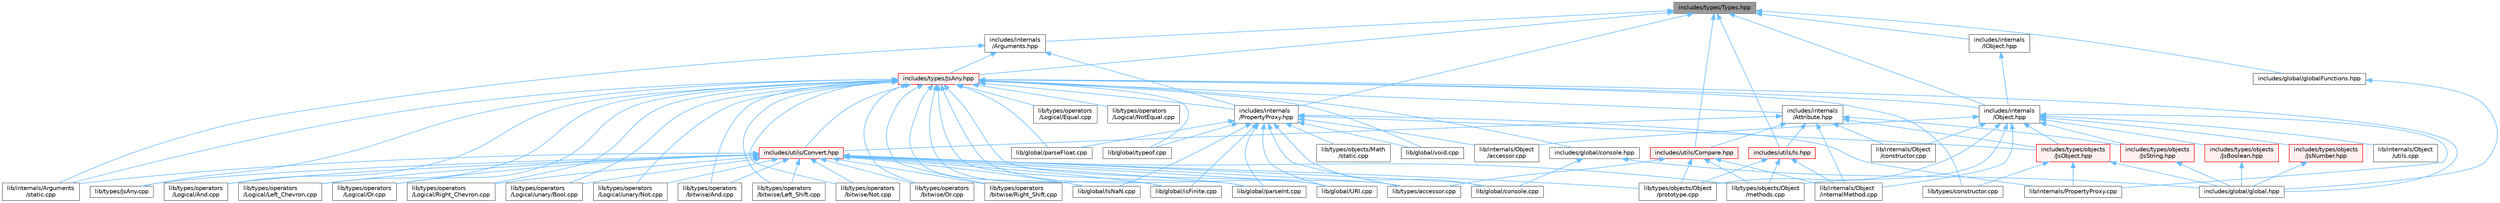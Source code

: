 digraph "includes/types/Types.hpp"
{
 // LATEX_PDF_SIZE
  bgcolor="transparent";
  edge [fontname=Helvetica,fontsize=10,labelfontname=Helvetica,labelfontsize=10];
  node [fontname=Helvetica,fontsize=10,shape=box,height=0.2,width=0.4];
  Node1 [id="Node000001",label="includes/types/Types.hpp",height=0.2,width=0.4,color="gray40", fillcolor="grey60", style="filled", fontcolor="black",tooltip=" "];
  Node1 -> Node2 [id="edge1_Node000001_Node000002",dir="back",color="steelblue1",style="solid",tooltip=" "];
  Node2 [id="Node000002",label="includes/global/globalFunctions.hpp",height=0.2,width=0.4,color="grey40", fillcolor="white", style="filled",URL="$globalFunctions_8hpp.html",tooltip=" "];
  Node2 -> Node3 [id="edge2_Node000002_Node000003",dir="back",color="steelblue1",style="solid",tooltip=" "];
  Node3 [id="Node000003",label="includes/global/global.hpp",height=0.2,width=0.4,color="grey40", fillcolor="white", style="filled",URL="$global_8hpp.html",tooltip=" "];
  Node1 -> Node4 [id="edge3_Node000001_Node000004",dir="back",color="steelblue1",style="solid",tooltip=" "];
  Node4 [id="Node000004",label="includes/internals\l/Arguments.hpp",height=0.2,width=0.4,color="grey40", fillcolor="white", style="filled",URL="$Arguments_8hpp.html",tooltip=" "];
  Node4 -> Node5 [id="edge4_Node000004_Node000005",dir="back",color="steelblue1",style="solid",tooltip=" "];
  Node5 [id="Node000005",label="includes/internals\l/PropertyProxy.hpp",height=0.2,width=0.4,color="grey40", fillcolor="white", style="filled",URL="$PropertyProxy_8hpp.html",tooltip=" "];
  Node5 -> Node6 [id="edge5_Node000005_Node000006",dir="back",color="steelblue1",style="solid",tooltip=" "];
  Node6 [id="Node000006",label="includes/types/objects\l/JsObject.hpp",height=0.2,width=0.4,color="red", fillcolor="#FFF0F0", style="filled",URL="$JsObject_8hpp.html",tooltip=" "];
  Node6 -> Node3 [id="edge6_Node000006_Node000003",dir="back",color="steelblue1",style="solid",tooltip=" "];
  Node6 -> Node23 [id="edge7_Node000006_Node000023",dir="back",color="steelblue1",style="solid",tooltip=" "];
  Node23 [id="Node000023",label="lib/internals/PropertyProxy.cpp",height=0.2,width=0.4,color="grey40", fillcolor="white", style="filled",URL="$PropertyProxy_8cpp.html",tooltip=" "];
  Node6 -> Node24 [id="edge8_Node000006_Node000024",dir="back",color="steelblue1",style="solid",tooltip=" "];
  Node24 [id="Node000024",label="lib/types/constructor.cpp",height=0.2,width=0.4,color="grey40", fillcolor="white", style="filled",URL="$types_2constructor_8cpp.html",tooltip=" "];
  Node5 -> Node30 [id="edge9_Node000005_Node000030",dir="back",color="steelblue1",style="solid",tooltip=" "];
  Node30 [id="Node000030",label="lib/global/IsNaN.cpp",height=0.2,width=0.4,color="grey40", fillcolor="white", style="filled",URL="$IsNaN_8cpp.html",tooltip=" "];
  Node5 -> Node31 [id="edge10_Node000005_Node000031",dir="back",color="steelblue1",style="solid",tooltip=" "];
  Node31 [id="Node000031",label="lib/global/URI.cpp",height=0.2,width=0.4,color="grey40", fillcolor="white", style="filled",URL="$URI_8cpp.html",tooltip=" "];
  Node5 -> Node32 [id="edge11_Node000005_Node000032",dir="back",color="steelblue1",style="solid",tooltip=" "];
  Node32 [id="Node000032",label="lib/global/console.cpp",height=0.2,width=0.4,color="grey40", fillcolor="white", style="filled",URL="$console_8cpp.html",tooltip=" "];
  Node5 -> Node33 [id="edge12_Node000005_Node000033",dir="back",color="steelblue1",style="solid",tooltip=" "];
  Node33 [id="Node000033",label="lib/global/isFinite.cpp",height=0.2,width=0.4,color="grey40", fillcolor="white", style="filled",URL="$isFinite_8cpp.html",tooltip=" "];
  Node5 -> Node34 [id="edge13_Node000005_Node000034",dir="back",color="steelblue1",style="solid",tooltip=" "];
  Node34 [id="Node000034",label="lib/global/parseFloat.cpp",height=0.2,width=0.4,color="grey40", fillcolor="white", style="filled",URL="$parseFloat_8cpp.html",tooltip=" "];
  Node5 -> Node35 [id="edge14_Node000005_Node000035",dir="back",color="steelblue1",style="solid",tooltip=" "];
  Node35 [id="Node000035",label="lib/global/parseInt.cpp",height=0.2,width=0.4,color="grey40", fillcolor="white", style="filled",URL="$parseInt_8cpp.html",tooltip=" "];
  Node5 -> Node36 [id="edge15_Node000005_Node000036",dir="back",color="steelblue1",style="solid",tooltip=" "];
  Node36 [id="Node000036",label="lib/global/typeof.cpp",height=0.2,width=0.4,color="grey40", fillcolor="white", style="filled",URL="$typeof_8cpp.html",tooltip=" "];
  Node5 -> Node37 [id="edge16_Node000005_Node000037",dir="back",color="steelblue1",style="solid",tooltip=" "];
  Node37 [id="Node000037",label="lib/global/void.cpp",height=0.2,width=0.4,color="grey40", fillcolor="white", style="filled",URL="$void_8cpp.html",tooltip=" "];
  Node5 -> Node38 [id="edge17_Node000005_Node000038",dir="back",color="steelblue1",style="solid",tooltip=" "];
  Node38 [id="Node000038",label="lib/internals/Object\l/accessor.cpp",height=0.2,width=0.4,color="grey40", fillcolor="white", style="filled",URL="$internals_2Object_2accessor_8cpp.html",tooltip=" "];
  Node5 -> Node23 [id="edge18_Node000005_Node000023",dir="back",color="steelblue1",style="solid",tooltip=" "];
  Node5 -> Node11 [id="edge19_Node000005_Node000011",dir="back",color="steelblue1",style="solid",tooltip=" "];
  Node11 [id="Node000011",label="lib/types/accessor.cpp",height=0.2,width=0.4,color="grey40", fillcolor="white", style="filled",URL="$types_2accessor_8cpp.html",tooltip=" "];
  Node5 -> Node39 [id="edge20_Node000005_Node000039",dir="back",color="steelblue1",style="solid",tooltip=" "];
  Node39 [id="Node000039",label="lib/types/objects/Math\l/static.cpp",height=0.2,width=0.4,color="grey40", fillcolor="white", style="filled",URL="$types_2objects_2Math_2static_8cpp.html",tooltip=" "];
  Node4 -> Node40 [id="edge21_Node000004_Node000040",dir="back",color="steelblue1",style="solid",tooltip=" "];
  Node40 [id="Node000040",label="includes/types/JsAny.hpp",height=0.2,width=0.4,color="red", fillcolor="#FFF0F0", style="filled",URL="$JsAny_8hpp.html",tooltip=" "];
  Node40 -> Node41 [id="edge22_Node000040_Node000041",dir="back",color="steelblue1",style="solid",tooltip=" "];
  Node41 [id="Node000041",label="includes/global/console.hpp",height=0.2,width=0.4,color="grey40", fillcolor="white", style="filled",URL="$console_8hpp.html",tooltip=" "];
  Node41 -> Node3 [id="edge23_Node000041_Node000003",dir="back",color="steelblue1",style="solid",tooltip=" "];
  Node41 -> Node32 [id="edge24_Node000041_Node000032",dir="back",color="steelblue1",style="solid",tooltip=" "];
  Node40 -> Node3 [id="edge25_Node000040_Node000003",dir="back",color="steelblue1",style="solid",tooltip=" "];
  Node40 -> Node42 [id="edge26_Node000040_Node000042",dir="back",color="steelblue1",style="solid",tooltip=" "];
  Node42 [id="Node000042",label="includes/internals\l/Attribute.hpp",height=0.2,width=0.4,color="grey40", fillcolor="white", style="filled",URL="$Attribute_8hpp.html",tooltip=" "];
  Node42 -> Node6 [id="edge27_Node000042_Node000006",dir="back",color="steelblue1",style="solid",tooltip=" "];
  Node42 -> Node43 [id="edge28_Node000042_Node000043",dir="back",color="steelblue1",style="solid",tooltip=" "];
  Node43 [id="Node000043",label="includes/types/objects\l/JsString.hpp",height=0.2,width=0.4,color="red", fillcolor="#FFF0F0", style="filled",URL="$JsString_8hpp.html",tooltip=" "];
  Node43 -> Node3 [id="edge29_Node000043_Node000003",dir="back",color="steelblue1",style="solid",tooltip=" "];
  Node42 -> Node46 [id="edge30_Node000042_Node000046",dir="back",color="steelblue1",style="solid",tooltip=" "];
  Node46 [id="Node000046",label="includes/utils/Compare.hpp",height=0.2,width=0.4,color="red", fillcolor="#FFF0F0", style="filled",URL="$Compare_8hpp.html",tooltip=" "];
  Node46 -> Node47 [id="edge31_Node000046_Node000047",dir="back",color="steelblue1",style="solid",tooltip=" "];
  Node47 [id="Node000047",label="lib/internals/Object\l/internalMethod.cpp",height=0.2,width=0.4,color="grey40", fillcolor="white", style="filled",URL="$internalMethod_8cpp.html",tooltip=" "];
  Node46 -> Node11 [id="edge32_Node000046_Node000011",dir="back",color="steelblue1",style="solid",tooltip=" "];
  Node46 -> Node18 [id="edge33_Node000046_Node000018",dir="back",color="steelblue1",style="solid",tooltip=" "];
  Node18 [id="Node000018",label="lib/types/objects/Object\l/methods.cpp",height=0.2,width=0.4,color="grey40", fillcolor="white", style="filled",URL="$Object_2methods_8cpp.html",tooltip=" "];
  Node46 -> Node19 [id="edge34_Node000046_Node000019",dir="back",color="steelblue1",style="solid",tooltip=" "];
  Node19 [id="Node000019",label="lib/types/objects/Object\l/prototype.cpp",height=0.2,width=0.4,color="grey40", fillcolor="white", style="filled",URL="$Object_2prototype_8cpp.html",tooltip=" "];
  Node42 -> Node49 [id="edge35_Node000042_Node000049",dir="back",color="steelblue1",style="solid",tooltip=" "];
  Node49 [id="Node000049",label="includes/utils/Convert.hpp",height=0.2,width=0.4,color="red", fillcolor="#FFF0F0", style="filled",URL="$Convert_8hpp.html",tooltip=" "];
  Node49 -> Node30 [id="edge36_Node000049_Node000030",dir="back",color="steelblue1",style="solid",tooltip=" "];
  Node49 -> Node31 [id="edge37_Node000049_Node000031",dir="back",color="steelblue1",style="solid",tooltip=" "];
  Node49 -> Node32 [id="edge38_Node000049_Node000032",dir="back",color="steelblue1",style="solid",tooltip=" "];
  Node49 -> Node33 [id="edge39_Node000049_Node000033",dir="back",color="steelblue1",style="solid",tooltip=" "];
  Node49 -> Node35 [id="edge40_Node000049_Node000035",dir="back",color="steelblue1",style="solid",tooltip=" "];
  Node49 -> Node10 [id="edge41_Node000049_Node000010",dir="back",color="steelblue1",style="solid",tooltip=" "];
  Node10 [id="Node000010",label="lib/internals/Arguments\l/static.cpp",height=0.2,width=0.4,color="grey40", fillcolor="white", style="filled",URL="$internals_2Arguments_2static_8cpp.html",tooltip=" "];
  Node49 -> Node51 [id="edge42_Node000049_Node000051",dir="back",color="steelblue1",style="solid",tooltip=" "];
  Node51 [id="Node000051",label="lib/types/JsAny.cpp",height=0.2,width=0.4,color="grey40", fillcolor="white", style="filled",URL="$JsAny_8cpp.html",tooltip=" "];
  Node49 -> Node11 [id="edge43_Node000049_Node000011",dir="back",color="steelblue1",style="solid",tooltip=" "];
  Node49 -> Node18 [id="edge44_Node000049_Node000018",dir="back",color="steelblue1",style="solid",tooltip=" "];
  Node49 -> Node19 [id="edge45_Node000049_Node000019",dir="back",color="steelblue1",style="solid",tooltip=" "];
  Node49 -> Node54 [id="edge46_Node000049_Node000054",dir="back",color="steelblue1",style="solid",tooltip=" "];
  Node54 [id="Node000054",label="lib/types/operators\l/Logical/And.cpp",height=0.2,width=0.4,color="grey40", fillcolor="white", style="filled",URL="$Logical_2And_8cpp.html",tooltip=" "];
  Node49 -> Node55 [id="edge47_Node000049_Node000055",dir="back",color="steelblue1",style="solid",tooltip=" "];
  Node55 [id="Node000055",label="lib/types/operators\l/Logical/Left_Chevron.cpp",height=0.2,width=0.4,color="grey40", fillcolor="white", style="filled",URL="$Logical_2Left__Chevron_8cpp.html",tooltip=" "];
  Node49 -> Node56 [id="edge48_Node000049_Node000056",dir="back",color="steelblue1",style="solid",tooltip=" "];
  Node56 [id="Node000056",label="lib/types/operators\l/Logical/Or.cpp",height=0.2,width=0.4,color="grey40", fillcolor="white", style="filled",URL="$Logical_2Or_8cpp.html",tooltip=" "];
  Node49 -> Node57 [id="edge49_Node000049_Node000057",dir="back",color="steelblue1",style="solid",tooltip=" "];
  Node57 [id="Node000057",label="lib/types/operators\l/Logical/Right_Chevron.cpp",height=0.2,width=0.4,color="grey40", fillcolor="white", style="filled",URL="$Logical_2Right__Chevron_8cpp.html",tooltip=" "];
  Node49 -> Node58 [id="edge50_Node000049_Node000058",dir="back",color="steelblue1",style="solid",tooltip=" "];
  Node58 [id="Node000058",label="lib/types/operators\l/Logical/unary/Bool.cpp",height=0.2,width=0.4,color="grey40", fillcolor="white", style="filled",URL="$Bool_8cpp.html",tooltip=" "];
  Node49 -> Node59 [id="edge51_Node000049_Node000059",dir="back",color="steelblue1",style="solid",tooltip=" "];
  Node59 [id="Node000059",label="lib/types/operators\l/Logical/unary/Not.cpp",height=0.2,width=0.4,color="grey40", fillcolor="white", style="filled",URL="$Logical_2unary_2Not_8cpp.html",tooltip=" "];
  Node49 -> Node60 [id="edge52_Node000049_Node000060",dir="back",color="steelblue1",style="solid",tooltip=" "];
  Node60 [id="Node000060",label="lib/types/operators\l/bitwise/And.cpp",height=0.2,width=0.4,color="grey40", fillcolor="white", style="filled",URL="$bitwise_2And_8cpp.html",tooltip=" "];
  Node49 -> Node61 [id="edge53_Node000049_Node000061",dir="back",color="steelblue1",style="solid",tooltip=" "];
  Node61 [id="Node000061",label="lib/types/operators\l/bitwise/Left_Shift.cpp",height=0.2,width=0.4,color="grey40", fillcolor="white", style="filled",URL="$Left__Shift_8cpp.html",tooltip=" "];
  Node49 -> Node62 [id="edge54_Node000049_Node000062",dir="back",color="steelblue1",style="solid",tooltip=" "];
  Node62 [id="Node000062",label="lib/types/operators\l/bitwise/Not.cpp",height=0.2,width=0.4,color="grey40", fillcolor="white", style="filled",URL="$bitwise_2Not_8cpp.html",tooltip=" "];
  Node49 -> Node63 [id="edge55_Node000049_Node000063",dir="back",color="steelblue1",style="solid",tooltip=" "];
  Node63 [id="Node000063",label="lib/types/operators\l/bitwise/Or.cpp",height=0.2,width=0.4,color="grey40", fillcolor="white", style="filled",URL="$bitwise_2Or_8cpp.html",tooltip=" "];
  Node49 -> Node64 [id="edge56_Node000049_Node000064",dir="back",color="steelblue1",style="solid",tooltip=" "];
  Node64 [id="Node000064",label="lib/types/operators\l/bitwise/Right_Shift.cpp",height=0.2,width=0.4,color="grey40", fillcolor="white", style="filled",URL="$Right__Shift_8cpp.html",tooltip=" "];
  Node42 -> Node80 [id="edge57_Node000042_Node000080",dir="back",color="steelblue1",style="solid",tooltip=" "];
  Node80 [id="Node000080",label="includes/utils/Is.hpp",height=0.2,width=0.4,color="red", fillcolor="#FFF0F0", style="filled",URL="$Is_8hpp.html",tooltip=" "];
  Node80 -> Node47 [id="edge58_Node000080_Node000047",dir="back",color="steelblue1",style="solid",tooltip=" "];
  Node80 -> Node18 [id="edge59_Node000080_Node000018",dir="back",color="steelblue1",style="solid",tooltip=" "];
  Node80 -> Node19 [id="edge60_Node000080_Node000019",dir="back",color="steelblue1",style="solid",tooltip=" "];
  Node42 -> Node81 [id="edge61_Node000042_Node000081",dir="back",color="steelblue1",style="solid",tooltip=" "];
  Node81 [id="Node000081",label="lib/internals/Object\l/constructor.cpp",height=0.2,width=0.4,color="grey40", fillcolor="white", style="filled",URL="$internals_2Object_2constructor_8cpp.html",tooltip=" "];
  Node42 -> Node47 [id="edge62_Node000042_Node000047",dir="back",color="steelblue1",style="solid",tooltip=" "];
  Node40 -> Node82 [id="edge63_Node000040_Node000082",dir="back",color="steelblue1",style="solid",tooltip=" "];
  Node82 [id="Node000082",label="includes/internals\l/Object.hpp",height=0.2,width=0.4,color="grey40", fillcolor="white", style="filled",URL="$Object_8hpp.html",tooltip=" "];
  Node82 -> Node83 [id="edge64_Node000082_Node000083",dir="back",color="steelblue1",style="solid",tooltip=" "];
  Node83 [id="Node000083",label="includes/types/objects\l/JsBoolean.hpp",height=0.2,width=0.4,color="red", fillcolor="#FFF0F0", style="filled",URL="$JsBoolean_8hpp.html",tooltip=" "];
  Node83 -> Node3 [id="edge65_Node000083_Node000003",dir="back",color="steelblue1",style="solid",tooltip=" "];
  Node82 -> Node84 [id="edge66_Node000082_Node000084",dir="back",color="steelblue1",style="solid",tooltip=" "];
  Node84 [id="Node000084",label="includes/types/objects\l/JsNumber.hpp",height=0.2,width=0.4,color="red", fillcolor="#FFF0F0", style="filled",URL="$JsNumber_8hpp.html",tooltip=" "];
  Node84 -> Node3 [id="edge67_Node000084_Node000003",dir="back",color="steelblue1",style="solid",tooltip=" "];
  Node82 -> Node6 [id="edge68_Node000082_Node000006",dir="back",color="steelblue1",style="solid",tooltip=" "];
  Node82 -> Node43 [id="edge69_Node000082_Node000043",dir="back",color="steelblue1",style="solid",tooltip=" "];
  Node82 -> Node38 [id="edge70_Node000082_Node000038",dir="back",color="steelblue1",style="solid",tooltip=" "];
  Node82 -> Node81 [id="edge71_Node000082_Node000081",dir="back",color="steelblue1",style="solid",tooltip=" "];
  Node82 -> Node47 [id="edge72_Node000082_Node000047",dir="back",color="steelblue1",style="solid",tooltip=" "];
  Node82 -> Node85 [id="edge73_Node000082_Node000085",dir="back",color="steelblue1",style="solid",tooltip=" "];
  Node85 [id="Node000085",label="lib/internals/Object\l/utils.cpp",height=0.2,width=0.4,color="grey40", fillcolor="white", style="filled",URL="$utils_8cpp.html",tooltip=" "];
  Node82 -> Node23 [id="edge74_Node000082_Node000023",dir="back",color="steelblue1",style="solid",tooltip=" "];
  Node82 -> Node18 [id="edge75_Node000082_Node000018",dir="back",color="steelblue1",style="solid",tooltip=" "];
  Node82 -> Node19 [id="edge76_Node000082_Node000019",dir="back",color="steelblue1",style="solid",tooltip=" "];
  Node40 -> Node5 [id="edge77_Node000040_Node000005",dir="back",color="steelblue1",style="solid",tooltip=" "];
  Node40 -> Node49 [id="edge78_Node000040_Node000049",dir="back",color="steelblue1",style="solid",tooltip=" "];
  Node40 -> Node30 [id="edge79_Node000040_Node000030",dir="back",color="steelblue1",style="solid",tooltip=" "];
  Node40 -> Node31 [id="edge80_Node000040_Node000031",dir="back",color="steelblue1",style="solid",tooltip=" "];
  Node40 -> Node33 [id="edge81_Node000040_Node000033",dir="back",color="steelblue1",style="solid",tooltip=" "];
  Node40 -> Node34 [id="edge82_Node000040_Node000034",dir="back",color="steelblue1",style="solid",tooltip=" "];
  Node40 -> Node35 [id="edge83_Node000040_Node000035",dir="back",color="steelblue1",style="solid",tooltip=" "];
  Node40 -> Node36 [id="edge84_Node000040_Node000036",dir="back",color="steelblue1",style="solid",tooltip=" "];
  Node40 -> Node37 [id="edge85_Node000040_Node000037",dir="back",color="steelblue1",style="solid",tooltip=" "];
  Node40 -> Node10 [id="edge86_Node000040_Node000010",dir="back",color="steelblue1",style="solid",tooltip=" "];
  Node40 -> Node51 [id="edge87_Node000040_Node000051",dir="back",color="steelblue1",style="solid",tooltip=" "];
  Node40 -> Node11 [id="edge88_Node000040_Node000011",dir="back",color="steelblue1",style="solid",tooltip=" "];
  Node40 -> Node24 [id="edge89_Node000040_Node000024",dir="back",color="steelblue1",style="solid",tooltip=" "];
  Node40 -> Node54 [id="edge90_Node000040_Node000054",dir="back",color="steelblue1",style="solid",tooltip=" "];
  Node40 -> Node86 [id="edge91_Node000040_Node000086",dir="back",color="steelblue1",style="solid",tooltip=" "];
  Node86 [id="Node000086",label="lib/types/operators\l/Logical/Equal.cpp",height=0.2,width=0.4,color="grey40", fillcolor="white", style="filled",URL="$Equal_8cpp.html",tooltip=" "];
  Node40 -> Node55 [id="edge92_Node000040_Node000055",dir="back",color="steelblue1",style="solid",tooltip=" "];
  Node40 -> Node87 [id="edge93_Node000040_Node000087",dir="back",color="steelblue1",style="solid",tooltip=" "];
  Node87 [id="Node000087",label="lib/types/operators\l/Logical/NotEqual.cpp",height=0.2,width=0.4,color="grey40", fillcolor="white", style="filled",URL="$NotEqual_8cpp.html",tooltip=" "];
  Node40 -> Node56 [id="edge94_Node000040_Node000056",dir="back",color="steelblue1",style="solid",tooltip=" "];
  Node40 -> Node57 [id="edge95_Node000040_Node000057",dir="back",color="steelblue1",style="solid",tooltip=" "];
  Node40 -> Node58 [id="edge96_Node000040_Node000058",dir="back",color="steelblue1",style="solid",tooltip=" "];
  Node40 -> Node59 [id="edge97_Node000040_Node000059",dir="back",color="steelblue1",style="solid",tooltip=" "];
  Node40 -> Node60 [id="edge98_Node000040_Node000060",dir="back",color="steelblue1",style="solid",tooltip=" "];
  Node40 -> Node61 [id="edge99_Node000040_Node000061",dir="back",color="steelblue1",style="solid",tooltip=" "];
  Node40 -> Node62 [id="edge100_Node000040_Node000062",dir="back",color="steelblue1",style="solid",tooltip=" "];
  Node40 -> Node63 [id="edge101_Node000040_Node000063",dir="back",color="steelblue1",style="solid",tooltip=" "];
  Node40 -> Node64 [id="edge102_Node000040_Node000064",dir="back",color="steelblue1",style="solid",tooltip=" "];
  Node4 -> Node10 [id="edge103_Node000004_Node000010",dir="back",color="steelblue1",style="solid",tooltip=" "];
  Node1 -> Node92 [id="edge104_Node000001_Node000092",dir="back",color="steelblue1",style="solid",tooltip=" "];
  Node92 [id="Node000092",label="includes/internals\l/IObject.hpp",height=0.2,width=0.4,color="grey40", fillcolor="white", style="filled",URL="$IObject_8hpp.html",tooltip=" "];
  Node92 -> Node82 [id="edge105_Node000092_Node000082",dir="back",color="steelblue1",style="solid",tooltip=" "];
  Node1 -> Node82 [id="edge106_Node000001_Node000082",dir="back",color="steelblue1",style="solid",tooltip=" "];
  Node1 -> Node5 [id="edge107_Node000001_Node000005",dir="back",color="steelblue1",style="solid",tooltip=" "];
  Node1 -> Node40 [id="edge108_Node000001_Node000040",dir="back",color="steelblue1",style="solid",tooltip=" "];
  Node1 -> Node46 [id="edge109_Node000001_Node000046",dir="back",color="steelblue1",style="solid",tooltip=" "];
  Node1 -> Node80 [id="edge110_Node000001_Node000080",dir="back",color="steelblue1",style="solid",tooltip=" "];
}
